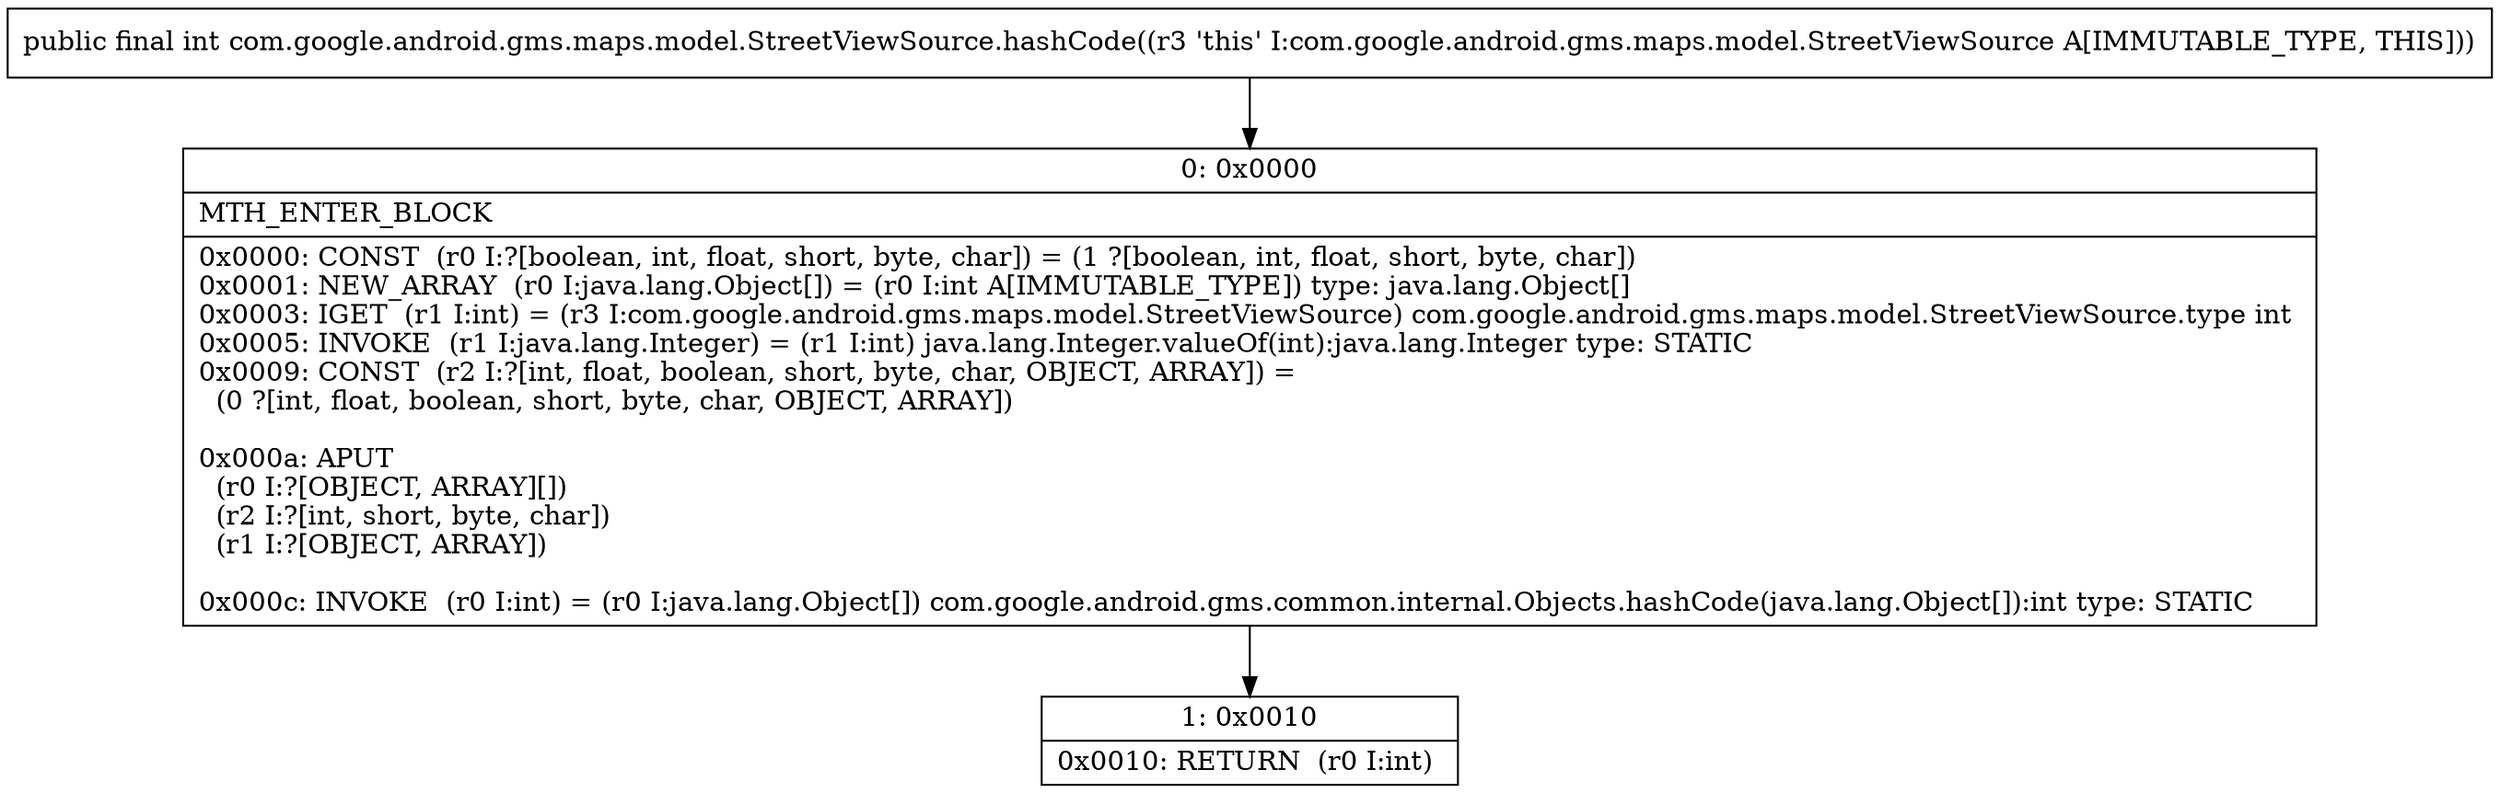 digraph "CFG forcom.google.android.gms.maps.model.StreetViewSource.hashCode()I" {
Node_0 [shape=record,label="{0\:\ 0x0000|MTH_ENTER_BLOCK\l|0x0000: CONST  (r0 I:?[boolean, int, float, short, byte, char]) = (1 ?[boolean, int, float, short, byte, char]) \l0x0001: NEW_ARRAY  (r0 I:java.lang.Object[]) = (r0 I:int A[IMMUTABLE_TYPE]) type: java.lang.Object[] \l0x0003: IGET  (r1 I:int) = (r3 I:com.google.android.gms.maps.model.StreetViewSource) com.google.android.gms.maps.model.StreetViewSource.type int \l0x0005: INVOKE  (r1 I:java.lang.Integer) = (r1 I:int) java.lang.Integer.valueOf(int):java.lang.Integer type: STATIC \l0x0009: CONST  (r2 I:?[int, float, boolean, short, byte, char, OBJECT, ARRAY]) = \l  (0 ?[int, float, boolean, short, byte, char, OBJECT, ARRAY])\l \l0x000a: APUT  \l  (r0 I:?[OBJECT, ARRAY][])\l  (r2 I:?[int, short, byte, char])\l  (r1 I:?[OBJECT, ARRAY])\l \l0x000c: INVOKE  (r0 I:int) = (r0 I:java.lang.Object[]) com.google.android.gms.common.internal.Objects.hashCode(java.lang.Object[]):int type: STATIC \l}"];
Node_1 [shape=record,label="{1\:\ 0x0010|0x0010: RETURN  (r0 I:int) \l}"];
MethodNode[shape=record,label="{public final int com.google.android.gms.maps.model.StreetViewSource.hashCode((r3 'this' I:com.google.android.gms.maps.model.StreetViewSource A[IMMUTABLE_TYPE, THIS])) }"];
MethodNode -> Node_0;
Node_0 -> Node_1;
}

